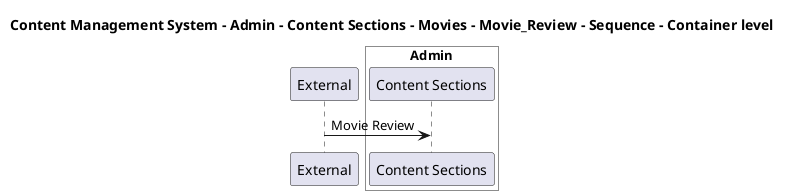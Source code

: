 @startuml

title Content Management System - Admin - Content Sections - Movies - Movie_Review - Sequence - Container level

participant "External" as C4InterFlow.SoftwareSystems.ExternalSystem

box "Admin" #White
    participant "Content Sections" as ContentManagementSystem.SoftwareSystems.Admin.Containers.ContentSections
end box


C4InterFlow.SoftwareSystems.ExternalSystem -> ContentManagementSystem.SoftwareSystems.Admin.Containers.ContentSections : Movie Review


@enduml
